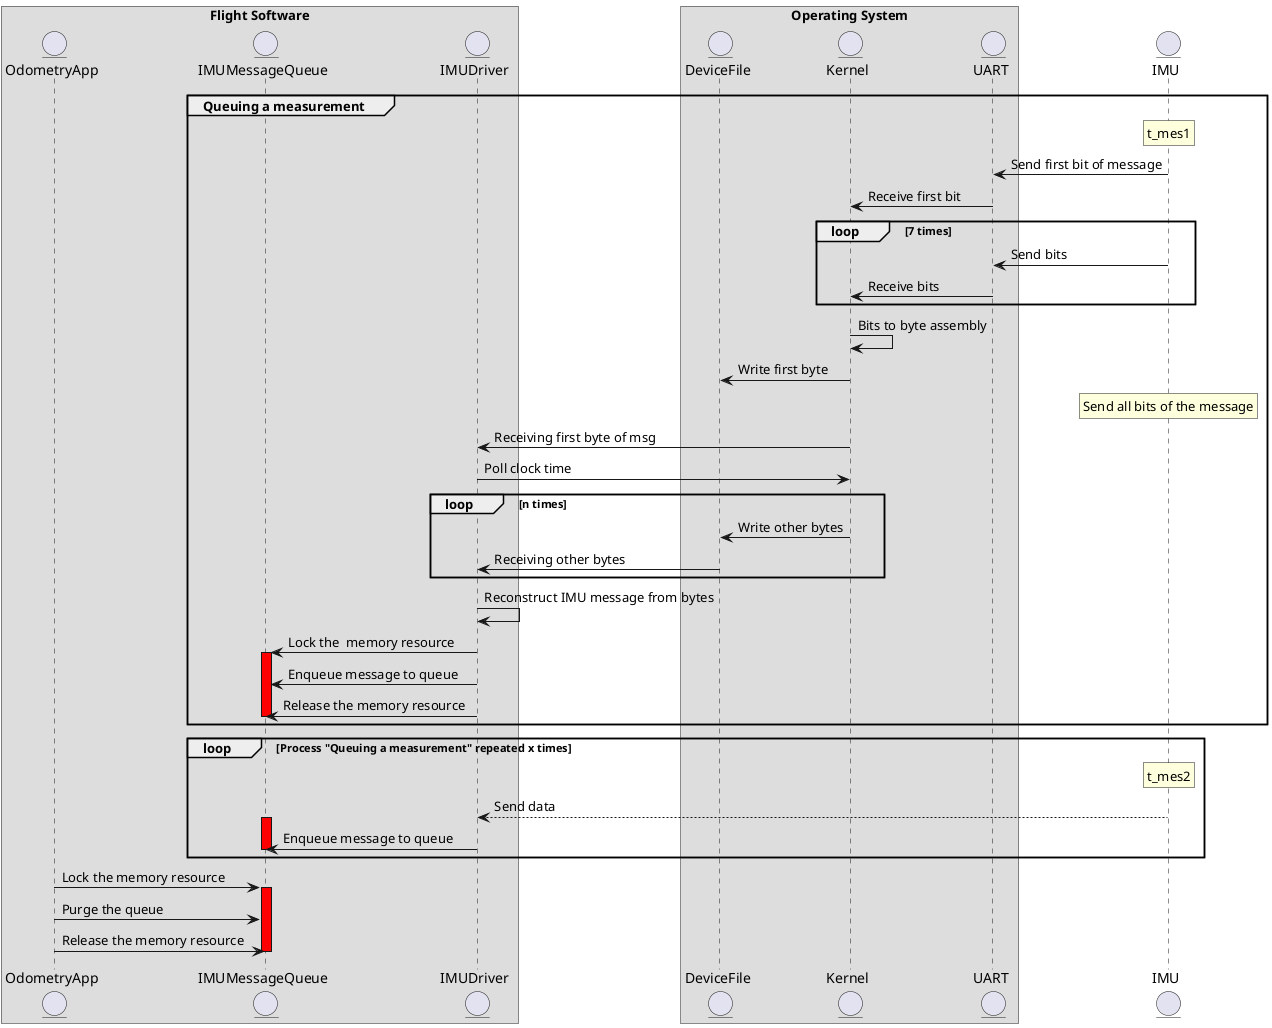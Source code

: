 @startuml
box Flight Software
    entity OdometryApp
    entity IMUMessageQueue
    entity IMUDriver
end box

box Operating System
    entity DeviceFile
    entity Kernel
    entity UART
end box
entity IMU

group Queuing a measurement
    rnote over IMU
        t_mes1
    endrnote
    IMU -> UART: Send first bit of message
    UART -> Kernel: Receive first bit
    loop 7 times
        IMU -> UART: Send bits
        UART -> Kernel: Receive bits
    end

    Kernel -> Kernel: Bits to byte assembly

    Kernel -> DeviceFile: Write first byte

    rnote over IMU
        Send all bits of the message
    endrnote

    Kernel -> IMUDriver: Receiving first byte of msg
    IMUDriver -> Kernel: Poll clock time
    loop n times
        Kernel -> DeviceFile: Write other bytes
        DeviceFile -> IMUDriver: Receiving other bytes
    end
    IMUDriver ->IMUDriver: Reconstruct IMU message from bytes
    IMUDriver -> IMUMessageQueue: Lock the  memory resource
    activate IMUMessageQueue #Red
    IMUDriver -> IMUMessageQueue: Enqueue message to queue
    IMUDriver -> IMUMessageQueue: Release the memory resource
    deactivate IMUMessageQueue
end

loop Process "Queuing a measurement" repeated x times
    rnote over IMU
        t_mes2
    endrnote
    IMU --> IMUDriver: Send data

    activate IMUMessageQueue #Red
    IMUDriver -> IMUMessageQueue: Enqueue message to queue
    deactivate IMUMessageQueue
end

OdometryApp -> IMUMessageQueue: Lock the memory resource
activate IMUMessageQueue #Red
OdometryApp -> IMUMessageQueue: Purge the queue
OdometryApp -> IMUMessageQueue: Release the memory resource
deactivate IMUMessageQueue

@enduml
